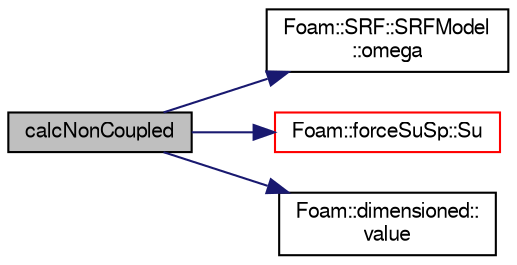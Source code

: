 digraph "calcNonCoupled"
{
  bgcolor="transparent";
  edge [fontname="FreeSans",fontsize="10",labelfontname="FreeSans",labelfontsize="10"];
  node [fontname="FreeSans",fontsize="10",shape=record];
  rankdir="LR";
  Node29 [label="calcNonCoupled",height=0.2,width=0.4,color="black", fillcolor="grey75", style="filled", fontcolor="black"];
  Node29 -> Node30 [color="midnightblue",fontsize="10",style="solid",fontname="FreeSans"];
  Node30 [label="Foam::SRF::SRFModel\l::omega",height=0.2,width=0.4,color="black",URL="$a21962.html#a8c8a5d1771b8711bde85f02a50b3edb6",tooltip="Return the angular velocity field [rad/s]. "];
  Node29 -> Node31 [color="midnightblue",fontsize="10",style="solid",fontname="FreeSans"];
  Node31 [label="Foam::forceSuSp::Su",height=0.2,width=0.4,color="red",URL="$a24126.html#a30512abf4487873ce75c4e1f117ce34e",tooltip="Return const access to the explicit contribution [kg.m/s2]. "];
  Node29 -> Node33 [color="midnightblue",fontsize="10",style="solid",fontname="FreeSans"];
  Node33 [label="Foam::dimensioned::\lvalue",height=0.2,width=0.4,color="black",URL="$a26366.html#a7948200a26c85fc3a83ffa510a91d668",tooltip="Return const reference to value. "];
}
